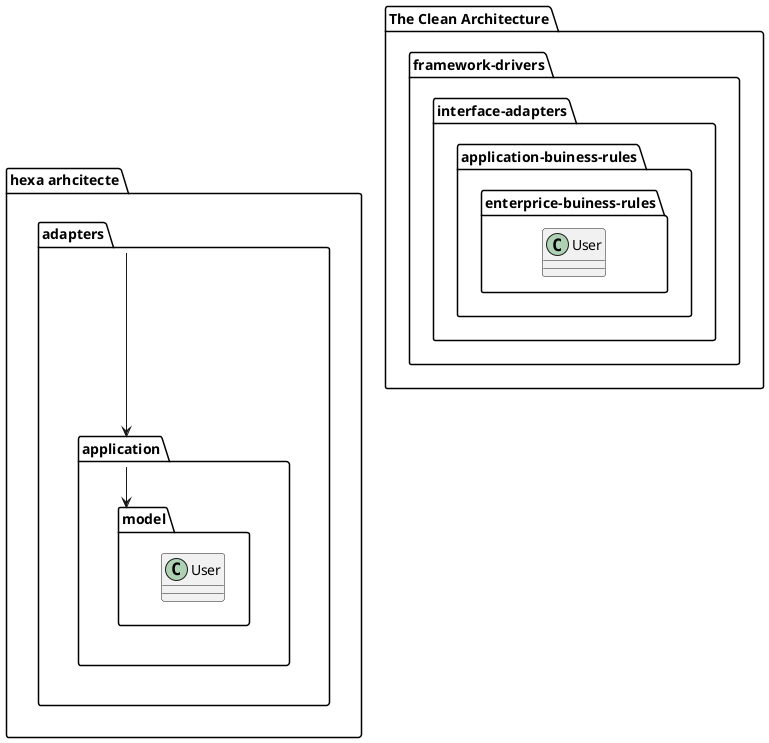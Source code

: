 @startuml
skinparam linetype ortho
package "hexa arhcitecte" as hexa {
package adapters {
    package application {
        package model {
            class User {
            }
        }
    }
}
}
package "The Clean Architecture" as ca {
package "framework-drivers" as fa {
    package "interface-adapters" as ia {
    package "application-buiness-rules" {
        package "enterprice-buiness-rules" as apprules {
                class User {

        }
        }
    }
    }
}
}
adapters --> application
application --> model
'model .[#red].> application
'application .[#red].> User
'application .[#red].> adapters
'adapters .[#red].> model
'adapters .[#red].> User
@enduml